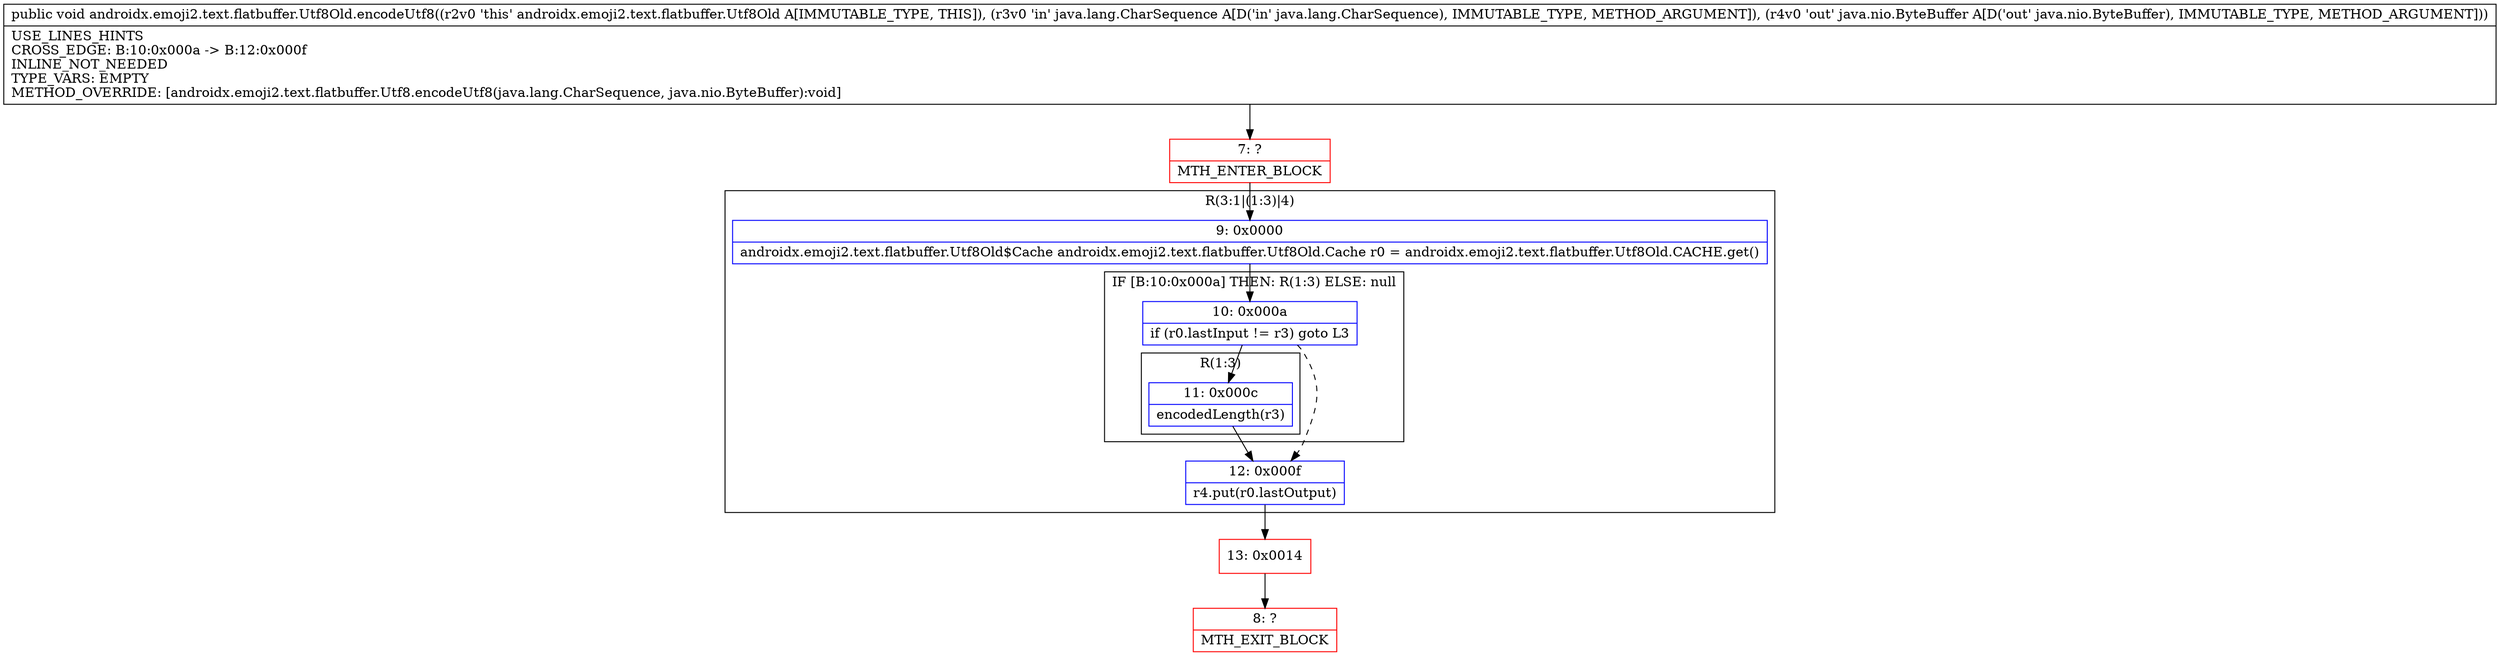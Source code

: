 digraph "CFG forandroidx.emoji2.text.flatbuffer.Utf8Old.encodeUtf8(Ljava\/lang\/CharSequence;Ljava\/nio\/ByteBuffer;)V" {
subgraph cluster_Region_615203102 {
label = "R(3:1|(1:3)|4)";
node [shape=record,color=blue];
Node_9 [shape=record,label="{9\:\ 0x0000|androidx.emoji2.text.flatbuffer.Utf8Old$Cache androidx.emoji2.text.flatbuffer.Utf8Old.Cache r0 = androidx.emoji2.text.flatbuffer.Utf8Old.CACHE.get()\l}"];
subgraph cluster_IfRegion_225503539 {
label = "IF [B:10:0x000a] THEN: R(1:3) ELSE: null";
node [shape=record,color=blue];
Node_10 [shape=record,label="{10\:\ 0x000a|if (r0.lastInput != r3) goto L3\l}"];
subgraph cluster_Region_133424690 {
label = "R(1:3)";
node [shape=record,color=blue];
Node_11 [shape=record,label="{11\:\ 0x000c|encodedLength(r3)\l}"];
}
}
Node_12 [shape=record,label="{12\:\ 0x000f|r4.put(r0.lastOutput)\l}"];
}
Node_7 [shape=record,color=red,label="{7\:\ ?|MTH_ENTER_BLOCK\l}"];
Node_13 [shape=record,color=red,label="{13\:\ 0x0014}"];
Node_8 [shape=record,color=red,label="{8\:\ ?|MTH_EXIT_BLOCK\l}"];
MethodNode[shape=record,label="{public void androidx.emoji2.text.flatbuffer.Utf8Old.encodeUtf8((r2v0 'this' androidx.emoji2.text.flatbuffer.Utf8Old A[IMMUTABLE_TYPE, THIS]), (r3v0 'in' java.lang.CharSequence A[D('in' java.lang.CharSequence), IMMUTABLE_TYPE, METHOD_ARGUMENT]), (r4v0 'out' java.nio.ByteBuffer A[D('out' java.nio.ByteBuffer), IMMUTABLE_TYPE, METHOD_ARGUMENT]))  | USE_LINES_HINTS\lCROSS_EDGE: B:10:0x000a \-\> B:12:0x000f\lINLINE_NOT_NEEDED\lTYPE_VARS: EMPTY\lMETHOD_OVERRIDE: [androidx.emoji2.text.flatbuffer.Utf8.encodeUtf8(java.lang.CharSequence, java.nio.ByteBuffer):void]\l}"];
MethodNode -> Node_7;Node_9 -> Node_10;
Node_10 -> Node_11;
Node_10 -> Node_12[style=dashed];
Node_11 -> Node_12;
Node_12 -> Node_13;
Node_7 -> Node_9;
Node_13 -> Node_8;
}


